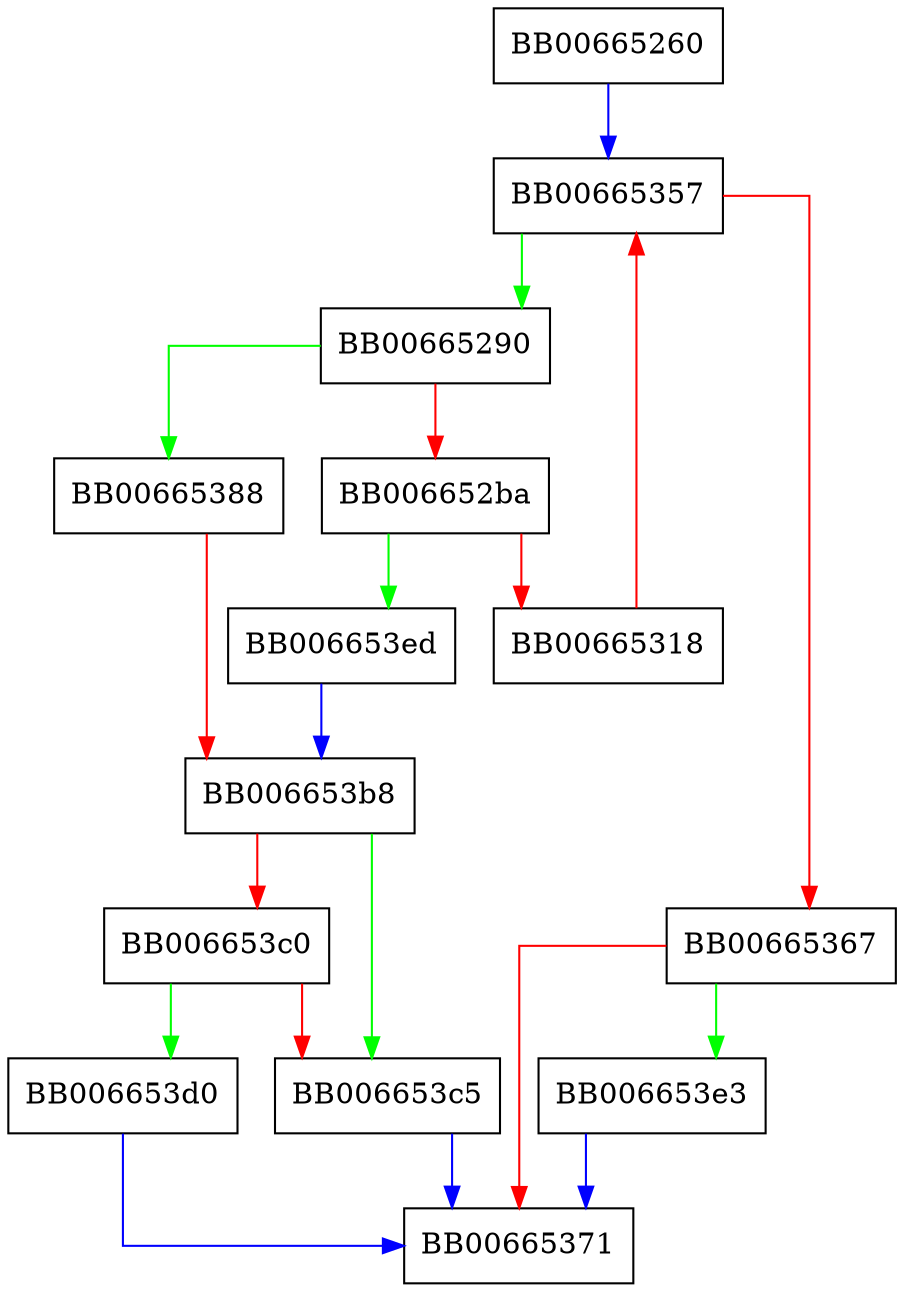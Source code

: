 digraph i2v_AUTHORITY_INFO_ACCESS {
  node [shape="box"];
  graph [splines=ortho];
  BB00665260 -> BB00665357 [color="blue"];
  BB00665290 -> BB00665388 [color="green"];
  BB00665290 -> BB006652ba [color="red"];
  BB006652ba -> BB006653ed [color="green"];
  BB006652ba -> BB00665318 [color="red"];
  BB00665318 -> BB00665357 [color="red"];
  BB00665357 -> BB00665290 [color="green"];
  BB00665357 -> BB00665367 [color="red"];
  BB00665367 -> BB006653e3 [color="green"];
  BB00665367 -> BB00665371 [color="red"];
  BB00665388 -> BB006653b8 [color="red"];
  BB006653b8 -> BB006653c5 [color="green"];
  BB006653b8 -> BB006653c0 [color="red"];
  BB006653c0 -> BB006653d0 [color="green"];
  BB006653c0 -> BB006653c5 [color="red"];
  BB006653c5 -> BB00665371 [color="blue"];
  BB006653d0 -> BB00665371 [color="blue"];
  BB006653e3 -> BB00665371 [color="blue"];
  BB006653ed -> BB006653b8 [color="blue"];
}
